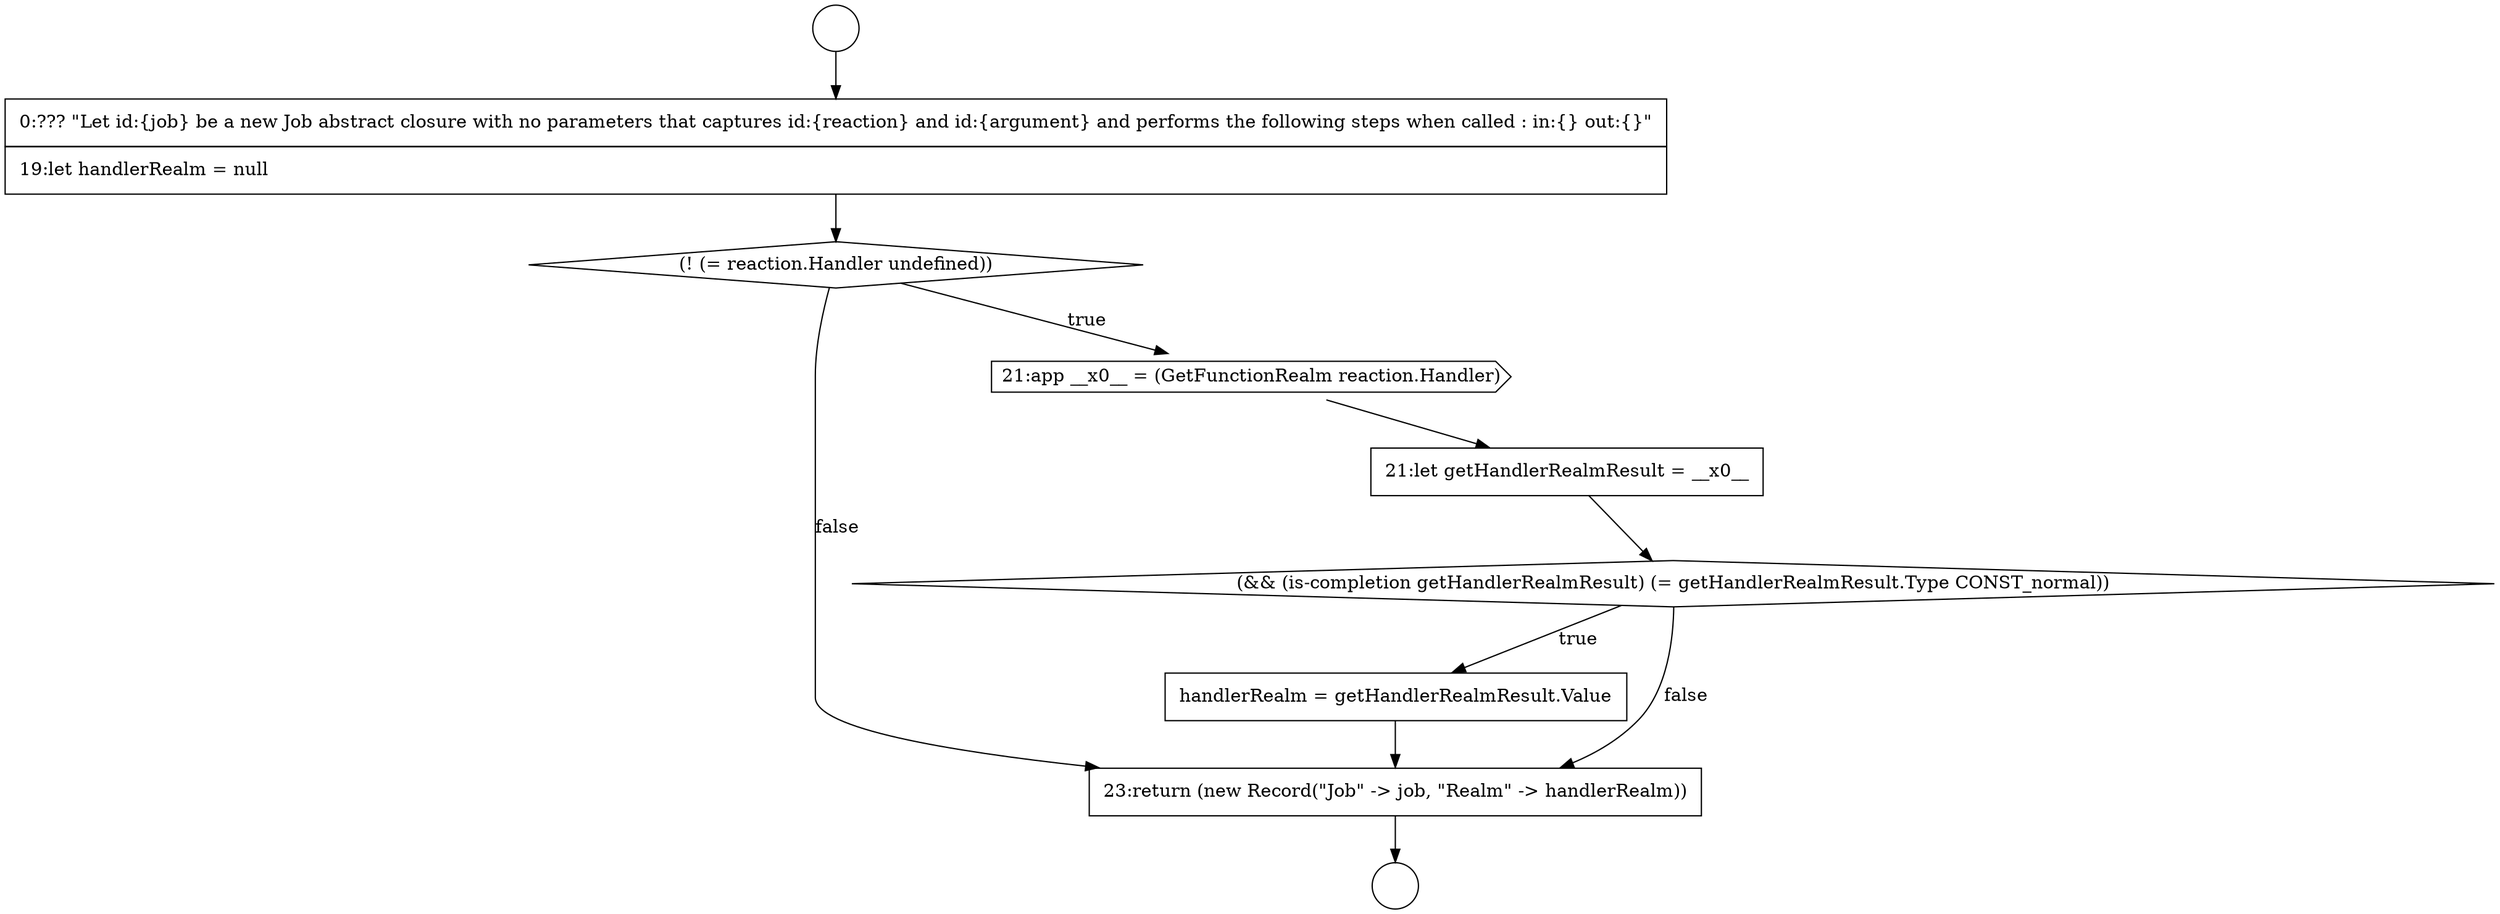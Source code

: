 digraph {
  node18536 [shape=diamond, label=<<font color="black">(! (= reaction.Handler undefined))</font>> color="black" fillcolor="white" style=filled]
  node18539 [shape=diamond, label=<<font color="black">(&amp;&amp; (is-completion getHandlerRealmResult) (= getHandlerRealmResult.Type CONST_normal))</font>> color="black" fillcolor="white" style=filled]
  node18535 [shape=none, margin=0, label=<<font color="black">
    <table border="0" cellborder="1" cellspacing="0" cellpadding="10">
      <tr><td align="left">0:??? &quot;Let id:{job} be a new Job abstract closure with no parameters that captures id:{reaction} and id:{argument} and performs the following steps when called : in:{} out:{}&quot;</td></tr>
      <tr><td align="left">19:let handlerRealm = null</td></tr>
    </table>
  </font>> color="black" fillcolor="white" style=filled]
  node18540 [shape=none, margin=0, label=<<font color="black">
    <table border="0" cellborder="1" cellspacing="0" cellpadding="10">
      <tr><td align="left">handlerRealm = getHandlerRealmResult.Value</td></tr>
    </table>
  </font>> color="black" fillcolor="white" style=filled]
  node18541 [shape=none, margin=0, label=<<font color="black">
    <table border="0" cellborder="1" cellspacing="0" cellpadding="10">
      <tr><td align="left">23:return (new Record(&quot;Job&quot; -&gt; job, &quot;Realm&quot; -&gt; handlerRealm))</td></tr>
    </table>
  </font>> color="black" fillcolor="white" style=filled]
  node18537 [shape=cds, label=<<font color="black">21:app __x0__ = (GetFunctionRealm reaction.Handler)</font>> color="black" fillcolor="white" style=filled]
  node18533 [shape=circle label=" " color="black" fillcolor="white" style=filled]
  node18538 [shape=none, margin=0, label=<<font color="black">
    <table border="0" cellborder="1" cellspacing="0" cellpadding="10">
      <tr><td align="left">21:let getHandlerRealmResult = __x0__</td></tr>
    </table>
  </font>> color="black" fillcolor="white" style=filled]
  node18534 [shape=circle label=" " color="black" fillcolor="white" style=filled]
  node18533 -> node18535 [ color="black"]
  node18541 -> node18534 [ color="black"]
  node18540 -> node18541 [ color="black"]
  node18535 -> node18536 [ color="black"]
  node18537 -> node18538 [ color="black"]
  node18538 -> node18539 [ color="black"]
  node18536 -> node18537 [label=<<font color="black">true</font>> color="black"]
  node18536 -> node18541 [label=<<font color="black">false</font>> color="black"]
  node18539 -> node18540 [label=<<font color="black">true</font>> color="black"]
  node18539 -> node18541 [label=<<font color="black">false</font>> color="black"]
}
